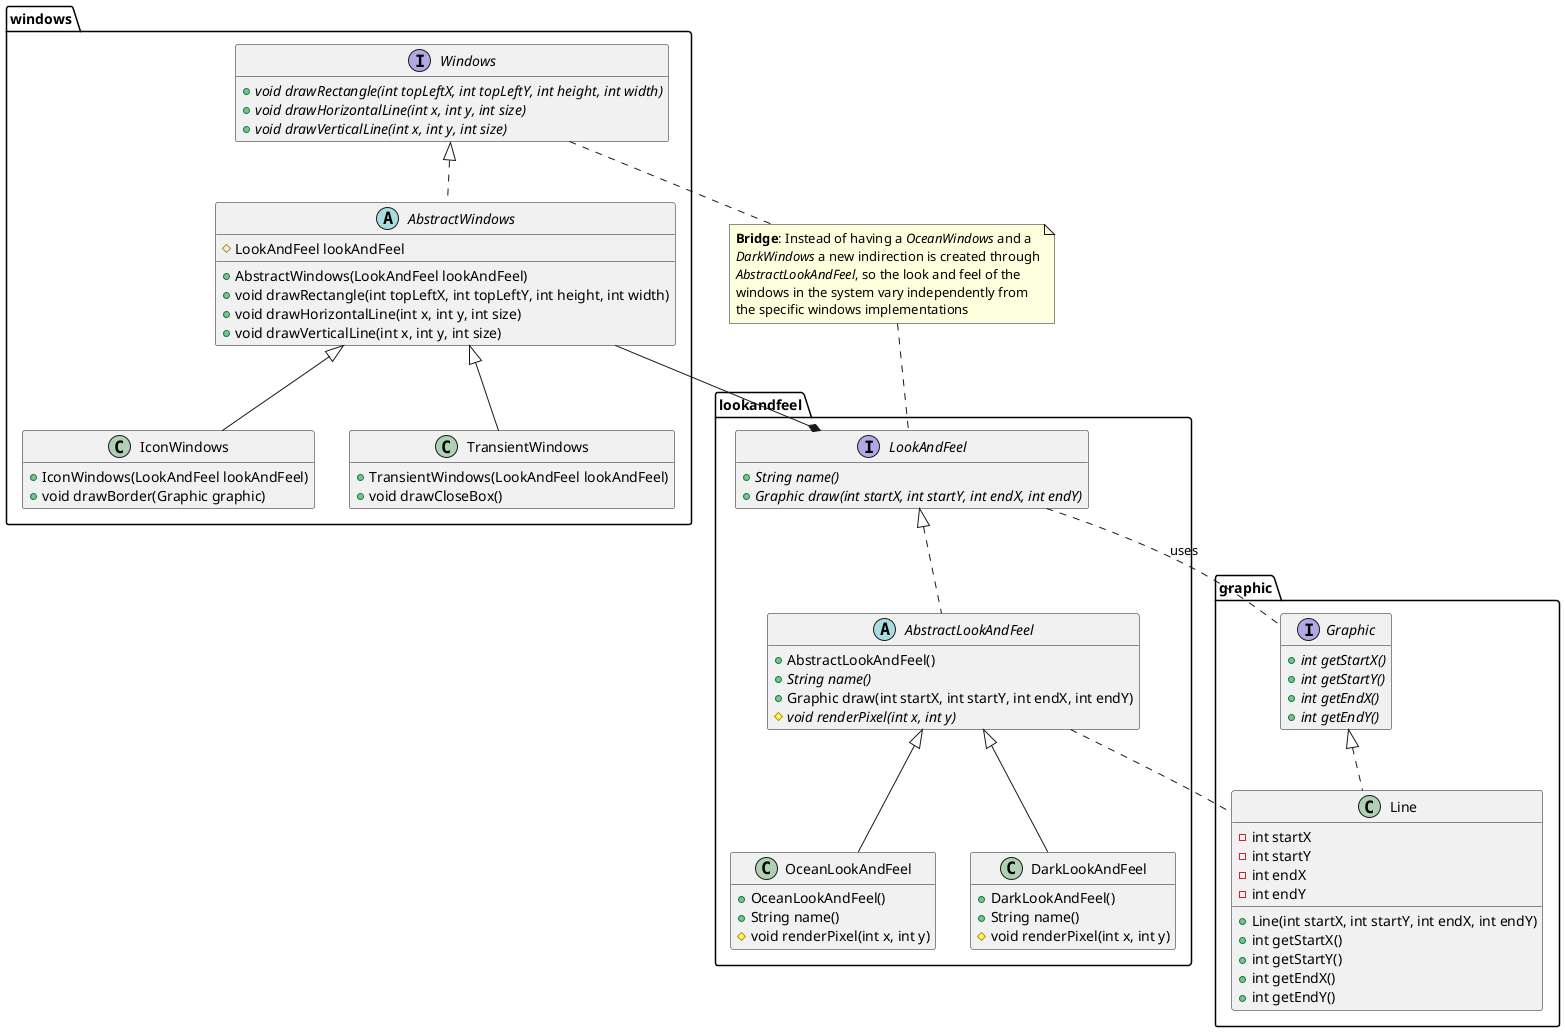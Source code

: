 @startuml
package graphic {
    interface Graphic {
        + {abstract} int getStartX()
        + {abstract} int getStartY()
        + {abstract} int getEndX()
        + {abstract} int getEndY()
    }

    class Line implements Graphic {
        - int startX
        - int startY
        - int endX
        - int endY

        + Line(int startX, int startY, int endX, int endY)
        + int getStartX()
        + int getStartY()
        + int getEndX()
        + int getEndY()
    }
}

package lookandfeel {
    interface LookAndFeel {
        + {abstract} String name()
        + {abstract} Graphic draw(int startX, int startY, int endX, int endY)
    }

    LookAndFeel .. Graphic : uses

    abstract class AbstractLookAndFeel implements LookAndFeel {
        + AbstractLookAndFeel()
        + {abstract} String name()
        + Graphic draw(int startX, int startY, int endX, int endY)
        # {abstract} void renderPixel(int x, int y)
    }
    AbstractLookAndFeel .. Line

    class OceanLookAndFeel extends AbstractLookAndFeel {
        + OceanLookAndFeel()
        + String name()
        # void renderPixel(int x, int y)
    }

    class DarkLookAndFeel extends AbstractLookAndFeel {
        + DarkLookAndFeel()
        + String name()
        # void renderPixel(int x, int y)
    }
}

package windows {
    interface Windows {
        + {abstract} void drawRectangle(int topLeftX, int topLeftY, int height, int width)
        + {abstract} void drawHorizontalLine(int x, int y, int size)
        + {abstract} void drawVerticalLine(int x, int y, int size)
    }

    abstract class AbstractWindows implements Windows {
        # LookAndFeel lookAndFeel

        + AbstractWindows(LookAndFeel lookAndFeel)
        + void drawRectangle(int topLeftX, int topLeftY, int height, int width)
        + void drawHorizontalLine(int x, int y, int size)
        + void drawVerticalLine(int x, int y, int size)
    }

    AbstractWindows --* LookAndFeel

    class IconWindows extends AbstractWindows {
        + IconWindows(LookAndFeel lookAndFeel)
        + void drawBorder(Graphic graphic)
    }
    class TransientWindows extends AbstractWindows {
        + TransientWindows(LookAndFeel lookAndFeel)
        + void drawCloseBox()
    }
}

note "<b>Bridge</b>: Instead of having a <i>OceanWindows</i> and a\n<i>DarkWindows</i> a new indirection is created through\n<i>AbstractLookAndFeel</i>, so the look and feel of the\nwindows in the system vary independently from\nthe specific windows implementations" as BridgeNote
Windows .. BridgeNote
BridgeNote .. LookAndFeel

hide empty members

@enduml